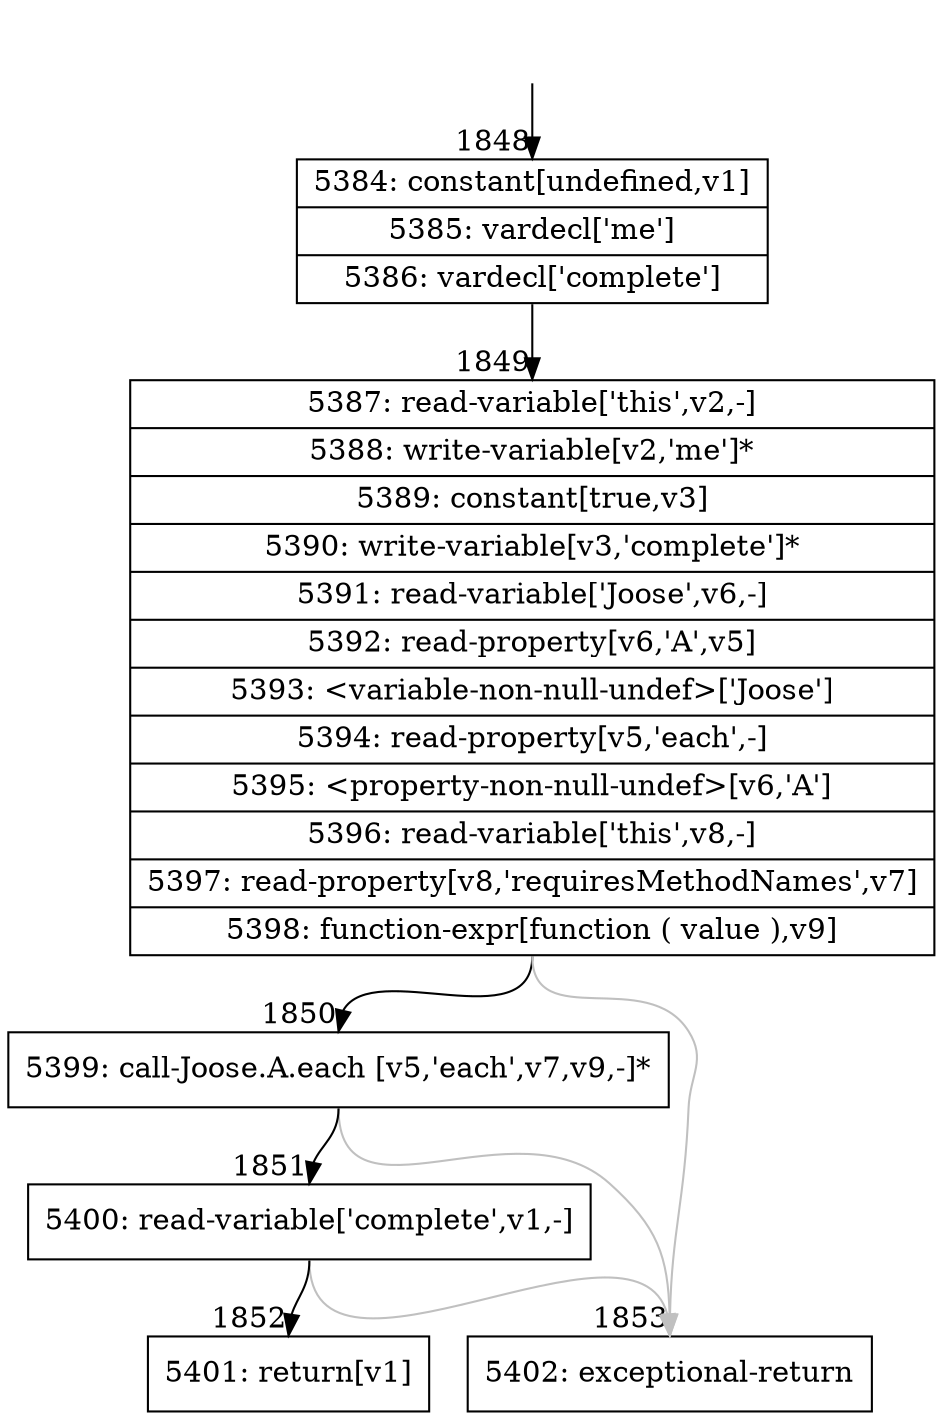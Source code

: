 digraph {
rankdir="TD"
BB_entry212[shape=none,label=""];
BB_entry212 -> BB1848 [tailport=s, headport=n, headlabel="    1848"]
BB1848 [shape=record label="{5384: constant[undefined,v1]|5385: vardecl['me']|5386: vardecl['complete']}" ] 
BB1848 -> BB1849 [tailport=s, headport=n, headlabel="      1849"]
BB1849 [shape=record label="{5387: read-variable['this',v2,-]|5388: write-variable[v2,'me']*|5389: constant[true,v3]|5390: write-variable[v3,'complete']*|5391: read-variable['Joose',v6,-]|5392: read-property[v6,'A',v5]|5393: \<variable-non-null-undef\>['Joose']|5394: read-property[v5,'each',-]|5395: \<property-non-null-undef\>[v6,'A']|5396: read-variable['this',v8,-]|5397: read-property[v8,'requiresMethodNames',v7]|5398: function-expr[function ( value ),v9]}" ] 
BB1849 -> BB1850 [tailport=s, headport=n, headlabel="      1850"]
BB1849 -> BB1853 [tailport=s, headport=n, color=gray, headlabel="      1853"]
BB1850 [shape=record label="{5399: call-Joose.A.each [v5,'each',v7,v9,-]*}" ] 
BB1850 -> BB1851 [tailport=s, headport=n, headlabel="      1851"]
BB1850 -> BB1853 [tailport=s, headport=n, color=gray]
BB1851 [shape=record label="{5400: read-variable['complete',v1,-]}" ] 
BB1851 -> BB1852 [tailport=s, headport=n, headlabel="      1852"]
BB1851 -> BB1853 [tailport=s, headport=n, color=gray]
BB1852 [shape=record label="{5401: return[v1]}" ] 
BB1853 [shape=record label="{5402: exceptional-return}" ] 
//#$~ 2104
}
